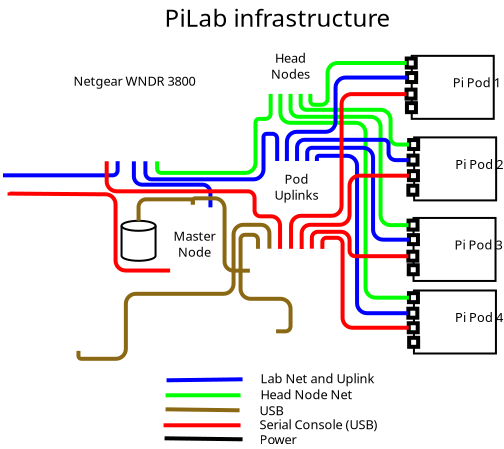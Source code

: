 <?xml version="1.0" encoding="UTF-8"?>
<dia:diagram xmlns:dia="http://www.lysator.liu.se/~alla/dia/">
  <dia:layer name="Background" visible="true" active="true">
    <dia:group>
      <dia:object type="Standard - Box" version="0" id="O0">
        <dia:attribute name="obj_pos">
          <dia:point val="18.25,0.8"/>
        </dia:attribute>
        <dia:attribute name="obj_bb">
          <dia:rectangle val="18.2,0.75;22.4,4"/>
        </dia:attribute>
        <dia:attribute name="elem_corner">
          <dia:point val="18.25,0.8"/>
        </dia:attribute>
        <dia:attribute name="elem_width">
          <dia:real val="4.1"/>
        </dia:attribute>
        <dia:attribute name="elem_height">
          <dia:real val="3.15"/>
        </dia:attribute>
        <dia:attribute name="border_width">
          <dia:real val="0.1"/>
        </dia:attribute>
        <dia:attribute name="show_background">
          <dia:boolean val="true"/>
        </dia:attribute>
      </dia:object>
      <dia:object type="Standard - Text" version="1" id="O1">
        <dia:attribute name="obj_pos">
          <dia:point val="20.3,2.375"/>
        </dia:attribute>
        <dia:attribute name="obj_bb">
          <dia:rectangle val="20.3,1.78;22.823,2.525"/>
        </dia:attribute>
        <dia:attribute name="text">
          <dia:composite type="text">
            <dia:attribute name="string">
              <dia:string>#Pi Pod 1#</dia:string>
            </dia:attribute>
            <dia:attribute name="font">
              <dia:font family="sans" style="0" name="Helvetica"/>
            </dia:attribute>
            <dia:attribute name="height">
              <dia:real val="0.8"/>
            </dia:attribute>
            <dia:attribute name="pos">
              <dia:point val="20.3,2.375"/>
            </dia:attribute>
            <dia:attribute name="color">
              <dia:color val="#000000"/>
            </dia:attribute>
            <dia:attribute name="alignment">
              <dia:enum val="0"/>
            </dia:attribute>
          </dia:composite>
        </dia:attribute>
        <dia:attribute name="valign">
          <dia:enum val="3"/>
        </dia:attribute>
        <dia:connections>
          <dia:connection handle="0" to="O0" connection="8"/>
        </dia:connections>
      </dia:object>
      <dia:object type="Standard - Box" version="0" id="O2">
        <dia:attribute name="obj_pos">
          <dia:point val="18,0.933"/>
        </dia:attribute>
        <dia:attribute name="obj_bb">
          <dia:rectangle val="17.9,0.833;18.55,1.483"/>
        </dia:attribute>
        <dia:attribute name="elem_corner">
          <dia:point val="18,0.933"/>
        </dia:attribute>
        <dia:attribute name="elem_width">
          <dia:real val="0.45"/>
        </dia:attribute>
        <dia:attribute name="elem_height">
          <dia:real val="0.45"/>
        </dia:attribute>
        <dia:attribute name="border_width">
          <dia:real val="0.2"/>
        </dia:attribute>
        <dia:attribute name="show_background">
          <dia:boolean val="true"/>
        </dia:attribute>
        <dia:attribute name="aspect">
          <dia:enum val="2"/>
        </dia:attribute>
      </dia:object>
      <dia:object type="Standard - Box" version="0" id="O3">
        <dia:attribute name="obj_pos">
          <dia:point val="18.02,1.66"/>
        </dia:attribute>
        <dia:attribute name="obj_bb">
          <dia:rectangle val="17.92,1.56;18.57,2.21"/>
        </dia:attribute>
        <dia:attribute name="elem_corner">
          <dia:point val="18.02,1.66"/>
        </dia:attribute>
        <dia:attribute name="elem_width">
          <dia:real val="0.45"/>
        </dia:attribute>
        <dia:attribute name="elem_height">
          <dia:real val="0.45"/>
        </dia:attribute>
        <dia:attribute name="border_width">
          <dia:real val="0.2"/>
        </dia:attribute>
        <dia:attribute name="show_background">
          <dia:boolean val="true"/>
        </dia:attribute>
        <dia:attribute name="aspect">
          <dia:enum val="2"/>
        </dia:attribute>
      </dia:object>
      <dia:object type="Standard - Box" version="0" id="O4">
        <dia:attribute name="obj_pos">
          <dia:point val="17.99,2.488"/>
        </dia:attribute>
        <dia:attribute name="obj_bb">
          <dia:rectangle val="17.89,2.388;18.54,3.038"/>
        </dia:attribute>
        <dia:attribute name="elem_corner">
          <dia:point val="17.99,2.488"/>
        </dia:attribute>
        <dia:attribute name="elem_width">
          <dia:real val="0.45"/>
        </dia:attribute>
        <dia:attribute name="elem_height">
          <dia:real val="0.45"/>
        </dia:attribute>
        <dia:attribute name="border_width">
          <dia:real val="0.2"/>
        </dia:attribute>
        <dia:attribute name="show_background">
          <dia:boolean val="true"/>
        </dia:attribute>
        <dia:attribute name="aspect">
          <dia:enum val="2"/>
        </dia:attribute>
      </dia:object>
      <dia:object type="Standard - Box" version="0" id="O5">
        <dia:attribute name="obj_pos">
          <dia:point val="18.01,3.165"/>
        </dia:attribute>
        <dia:attribute name="obj_bb">
          <dia:rectangle val="17.91,3.065;18.56,3.715"/>
        </dia:attribute>
        <dia:attribute name="elem_corner">
          <dia:point val="18.01,3.165"/>
        </dia:attribute>
        <dia:attribute name="elem_width">
          <dia:real val="0.45"/>
        </dia:attribute>
        <dia:attribute name="elem_height">
          <dia:real val="0.45"/>
        </dia:attribute>
        <dia:attribute name="border_width">
          <dia:real val="0.2"/>
        </dia:attribute>
        <dia:attribute name="show_background">
          <dia:boolean val="true"/>
        </dia:attribute>
        <dia:attribute name="aspect">
          <dia:enum val="2"/>
        </dia:attribute>
      </dia:object>
    </dia:group>
    <dia:group>
      <dia:object type="Standard - Box" version="0" id="O6">
        <dia:attribute name="obj_pos">
          <dia:point val="18.34,8.905"/>
        </dia:attribute>
        <dia:attribute name="obj_bb">
          <dia:rectangle val="18.29,8.855;22.49,12.105"/>
        </dia:attribute>
        <dia:attribute name="elem_corner">
          <dia:point val="18.34,8.905"/>
        </dia:attribute>
        <dia:attribute name="elem_width">
          <dia:real val="4.1"/>
        </dia:attribute>
        <dia:attribute name="elem_height">
          <dia:real val="3.15"/>
        </dia:attribute>
        <dia:attribute name="border_width">
          <dia:real val="0.1"/>
        </dia:attribute>
        <dia:attribute name="show_background">
          <dia:boolean val="true"/>
        </dia:attribute>
      </dia:object>
      <dia:object type="Standard - Text" version="1" id="O7">
        <dia:attribute name="obj_pos">
          <dia:point val="20.39,10.48"/>
        </dia:attribute>
        <dia:attribute name="obj_bb">
          <dia:rectangle val="20.39,9.885;22.913,10.63"/>
        </dia:attribute>
        <dia:attribute name="text">
          <dia:composite type="text">
            <dia:attribute name="string">
              <dia:string>#Pi Pod 3#</dia:string>
            </dia:attribute>
            <dia:attribute name="font">
              <dia:font family="sans" style="0" name="Helvetica"/>
            </dia:attribute>
            <dia:attribute name="height">
              <dia:real val="0.8"/>
            </dia:attribute>
            <dia:attribute name="pos">
              <dia:point val="20.39,10.48"/>
            </dia:attribute>
            <dia:attribute name="color">
              <dia:color val="#000000"/>
            </dia:attribute>
            <dia:attribute name="alignment">
              <dia:enum val="0"/>
            </dia:attribute>
          </dia:composite>
        </dia:attribute>
        <dia:attribute name="valign">
          <dia:enum val="3"/>
        </dia:attribute>
        <dia:connections>
          <dia:connection handle="0" to="O6" connection="8"/>
        </dia:connections>
      </dia:object>
      <dia:object type="Standard - Box" version="0" id="O8">
        <dia:attribute name="obj_pos">
          <dia:point val="18.09,9.038"/>
        </dia:attribute>
        <dia:attribute name="obj_bb">
          <dia:rectangle val="17.99,8.938;18.64,9.588"/>
        </dia:attribute>
        <dia:attribute name="elem_corner">
          <dia:point val="18.09,9.038"/>
        </dia:attribute>
        <dia:attribute name="elem_width">
          <dia:real val="0.45"/>
        </dia:attribute>
        <dia:attribute name="elem_height">
          <dia:real val="0.45"/>
        </dia:attribute>
        <dia:attribute name="border_width">
          <dia:real val="0.2"/>
        </dia:attribute>
        <dia:attribute name="show_background">
          <dia:boolean val="true"/>
        </dia:attribute>
        <dia:attribute name="aspect">
          <dia:enum val="2"/>
        </dia:attribute>
      </dia:object>
      <dia:object type="Standard - Box" version="0" id="O9">
        <dia:attribute name="obj_pos">
          <dia:point val="18.11,9.765"/>
        </dia:attribute>
        <dia:attribute name="obj_bb">
          <dia:rectangle val="18.01,9.665;18.66,10.315"/>
        </dia:attribute>
        <dia:attribute name="elem_corner">
          <dia:point val="18.11,9.765"/>
        </dia:attribute>
        <dia:attribute name="elem_width">
          <dia:real val="0.45"/>
        </dia:attribute>
        <dia:attribute name="elem_height">
          <dia:real val="0.45"/>
        </dia:attribute>
        <dia:attribute name="border_width">
          <dia:real val="0.2"/>
        </dia:attribute>
        <dia:attribute name="show_background">
          <dia:boolean val="true"/>
        </dia:attribute>
        <dia:attribute name="aspect">
          <dia:enum val="2"/>
        </dia:attribute>
      </dia:object>
      <dia:object type="Standard - Box" version="0" id="O10">
        <dia:attribute name="obj_pos">
          <dia:point val="18.08,10.592"/>
        </dia:attribute>
        <dia:attribute name="obj_bb">
          <dia:rectangle val="17.98,10.492;18.63,11.143"/>
        </dia:attribute>
        <dia:attribute name="elem_corner">
          <dia:point val="18.08,10.592"/>
        </dia:attribute>
        <dia:attribute name="elem_width">
          <dia:real val="0.45"/>
        </dia:attribute>
        <dia:attribute name="elem_height">
          <dia:real val="0.45"/>
        </dia:attribute>
        <dia:attribute name="border_width">
          <dia:real val="0.2"/>
        </dia:attribute>
        <dia:attribute name="show_background">
          <dia:boolean val="true"/>
        </dia:attribute>
        <dia:attribute name="aspect">
          <dia:enum val="2"/>
        </dia:attribute>
      </dia:object>
      <dia:object type="Standard - Box" version="0" id="O11">
        <dia:attribute name="obj_pos">
          <dia:point val="18.1,11.27"/>
        </dia:attribute>
        <dia:attribute name="obj_bb">
          <dia:rectangle val="18,11.17;18.65,11.82"/>
        </dia:attribute>
        <dia:attribute name="elem_corner">
          <dia:point val="18.1,11.27"/>
        </dia:attribute>
        <dia:attribute name="elem_width">
          <dia:real val="0.45"/>
        </dia:attribute>
        <dia:attribute name="elem_height">
          <dia:real val="0.45"/>
        </dia:attribute>
        <dia:attribute name="border_width">
          <dia:real val="0.2"/>
        </dia:attribute>
        <dia:attribute name="show_background">
          <dia:boolean val="true"/>
        </dia:attribute>
        <dia:attribute name="aspect">
          <dia:enum val="2"/>
        </dia:attribute>
      </dia:object>
    </dia:group>
    <dia:group>
      <dia:object type="Standard - Box" version="0" id="O12">
        <dia:attribute name="obj_pos">
          <dia:point val="18.36,12.533"/>
        </dia:attribute>
        <dia:attribute name="obj_bb">
          <dia:rectangle val="18.31,12.482;22.51,15.732"/>
        </dia:attribute>
        <dia:attribute name="elem_corner">
          <dia:point val="18.36,12.533"/>
        </dia:attribute>
        <dia:attribute name="elem_width">
          <dia:real val="4.1"/>
        </dia:attribute>
        <dia:attribute name="elem_height">
          <dia:real val="3.15"/>
        </dia:attribute>
        <dia:attribute name="border_width">
          <dia:real val="0.1"/>
        </dia:attribute>
        <dia:attribute name="show_background">
          <dia:boolean val="true"/>
        </dia:attribute>
      </dia:object>
      <dia:object type="Standard - Text" version="1" id="O13">
        <dia:attribute name="obj_pos">
          <dia:point val="20.41,14.107"/>
        </dia:attribute>
        <dia:attribute name="obj_bb">
          <dia:rectangle val="20.41,13.512;22.933,14.258"/>
        </dia:attribute>
        <dia:attribute name="text">
          <dia:composite type="text">
            <dia:attribute name="string">
              <dia:string>#Pi Pod 4#</dia:string>
            </dia:attribute>
            <dia:attribute name="font">
              <dia:font family="sans" style="0" name="Helvetica"/>
            </dia:attribute>
            <dia:attribute name="height">
              <dia:real val="0.8"/>
            </dia:attribute>
            <dia:attribute name="pos">
              <dia:point val="20.41,14.107"/>
            </dia:attribute>
            <dia:attribute name="color">
              <dia:color val="#000000"/>
            </dia:attribute>
            <dia:attribute name="alignment">
              <dia:enum val="0"/>
            </dia:attribute>
          </dia:composite>
        </dia:attribute>
        <dia:attribute name="valign">
          <dia:enum val="3"/>
        </dia:attribute>
        <dia:connections>
          <dia:connection handle="0" to="O12" connection="8"/>
        </dia:connections>
      </dia:object>
      <dia:object type="Standard - Box" version="0" id="O14">
        <dia:attribute name="obj_pos">
          <dia:point val="18.11,12.665"/>
        </dia:attribute>
        <dia:attribute name="obj_bb">
          <dia:rectangle val="18.01,12.565;18.66,13.215"/>
        </dia:attribute>
        <dia:attribute name="elem_corner">
          <dia:point val="18.11,12.665"/>
        </dia:attribute>
        <dia:attribute name="elem_width">
          <dia:real val="0.45"/>
        </dia:attribute>
        <dia:attribute name="elem_height">
          <dia:real val="0.45"/>
        </dia:attribute>
        <dia:attribute name="border_width">
          <dia:real val="0.2"/>
        </dia:attribute>
        <dia:attribute name="show_background">
          <dia:boolean val="true"/>
        </dia:attribute>
        <dia:attribute name="aspect">
          <dia:enum val="2"/>
        </dia:attribute>
      </dia:object>
      <dia:object type="Standard - Box" version="0" id="O15">
        <dia:attribute name="obj_pos">
          <dia:point val="18.08,13.443"/>
        </dia:attribute>
        <dia:attribute name="obj_bb">
          <dia:rectangle val="17.98,13.342;18.63,13.992"/>
        </dia:attribute>
        <dia:attribute name="elem_corner">
          <dia:point val="18.08,13.443"/>
        </dia:attribute>
        <dia:attribute name="elem_width">
          <dia:real val="0.45"/>
        </dia:attribute>
        <dia:attribute name="elem_height">
          <dia:real val="0.45"/>
        </dia:attribute>
        <dia:attribute name="border_width">
          <dia:real val="0.2"/>
        </dia:attribute>
        <dia:attribute name="show_background">
          <dia:boolean val="true"/>
        </dia:attribute>
        <dia:attribute name="aspect">
          <dia:enum val="2"/>
        </dia:attribute>
      </dia:object>
      <dia:object type="Standard - Box" version="0" id="O16">
        <dia:attribute name="obj_pos">
          <dia:point val="18.1,14.17"/>
        </dia:attribute>
        <dia:attribute name="obj_bb">
          <dia:rectangle val="18,14.07;18.65,14.72"/>
        </dia:attribute>
        <dia:attribute name="elem_corner">
          <dia:point val="18.1,14.17"/>
        </dia:attribute>
        <dia:attribute name="elem_width">
          <dia:real val="0.45"/>
        </dia:attribute>
        <dia:attribute name="elem_height">
          <dia:real val="0.45"/>
        </dia:attribute>
        <dia:attribute name="border_width">
          <dia:real val="0.2"/>
        </dia:attribute>
        <dia:attribute name="show_background">
          <dia:boolean val="true"/>
        </dia:attribute>
        <dia:attribute name="aspect">
          <dia:enum val="2"/>
        </dia:attribute>
      </dia:object>
      <dia:object type="Standard - Box" version="0" id="O17">
        <dia:attribute name="obj_pos">
          <dia:point val="18.12,14.898"/>
        </dia:attribute>
        <dia:attribute name="obj_bb">
          <dia:rectangle val="18.02,14.797;18.67,15.447"/>
        </dia:attribute>
        <dia:attribute name="elem_corner">
          <dia:point val="18.12,14.898"/>
        </dia:attribute>
        <dia:attribute name="elem_width">
          <dia:real val="0.45"/>
        </dia:attribute>
        <dia:attribute name="elem_height">
          <dia:real val="0.45"/>
        </dia:attribute>
        <dia:attribute name="border_width">
          <dia:real val="0.2"/>
        </dia:attribute>
        <dia:attribute name="show_background">
          <dia:boolean val="true"/>
        </dia:attribute>
        <dia:attribute name="aspect">
          <dia:enum val="2"/>
        </dia:attribute>
      </dia:object>
    </dia:group>
    <dia:group>
      <dia:object type="Standard - Box" version="0" id="O18">
        <dia:attribute name="obj_pos">
          <dia:point val="18.37,4.878"/>
        </dia:attribute>
        <dia:attribute name="obj_bb">
          <dia:rectangle val="18.32,4.828;22.52,8.078"/>
        </dia:attribute>
        <dia:attribute name="elem_corner">
          <dia:point val="18.37,4.878"/>
        </dia:attribute>
        <dia:attribute name="elem_width">
          <dia:real val="4.1"/>
        </dia:attribute>
        <dia:attribute name="elem_height">
          <dia:real val="3.15"/>
        </dia:attribute>
        <dia:attribute name="border_width">
          <dia:real val="0.1"/>
        </dia:attribute>
        <dia:attribute name="show_background">
          <dia:boolean val="true"/>
        </dia:attribute>
      </dia:object>
      <dia:object type="Standard - Text" version="1" id="O19">
        <dia:attribute name="obj_pos">
          <dia:point val="20.42,6.452"/>
        </dia:attribute>
        <dia:attribute name="obj_bb">
          <dia:rectangle val="20.42,5.857;22.942,6.603"/>
        </dia:attribute>
        <dia:attribute name="text">
          <dia:composite type="text">
            <dia:attribute name="string">
              <dia:string>#Pi Pod 2#</dia:string>
            </dia:attribute>
            <dia:attribute name="font">
              <dia:font family="sans" style="0" name="Helvetica"/>
            </dia:attribute>
            <dia:attribute name="height">
              <dia:real val="0.8"/>
            </dia:attribute>
            <dia:attribute name="pos">
              <dia:point val="20.42,6.452"/>
            </dia:attribute>
            <dia:attribute name="color">
              <dia:color val="#000000"/>
            </dia:attribute>
            <dia:attribute name="alignment">
              <dia:enum val="0"/>
            </dia:attribute>
          </dia:composite>
        </dia:attribute>
        <dia:attribute name="valign">
          <dia:enum val="3"/>
        </dia:attribute>
        <dia:connections>
          <dia:connection handle="0" to="O18" connection="8"/>
        </dia:connections>
      </dia:object>
      <dia:object type="Standard - Box" version="0" id="O20">
        <dia:attribute name="obj_pos">
          <dia:point val="18.12,5.01"/>
        </dia:attribute>
        <dia:attribute name="obj_bb">
          <dia:rectangle val="18.02,4.91;18.67,5.56"/>
        </dia:attribute>
        <dia:attribute name="elem_corner">
          <dia:point val="18.12,5.01"/>
        </dia:attribute>
        <dia:attribute name="elem_width">
          <dia:real val="0.45"/>
        </dia:attribute>
        <dia:attribute name="elem_height">
          <dia:real val="0.45"/>
        </dia:attribute>
        <dia:attribute name="border_width">
          <dia:real val="0.2"/>
        </dia:attribute>
        <dia:attribute name="show_background">
          <dia:boolean val="true"/>
        </dia:attribute>
        <dia:attribute name="aspect">
          <dia:enum val="2"/>
        </dia:attribute>
      </dia:object>
      <dia:object type="Standard - Box" version="0" id="O21">
        <dia:attribute name="obj_pos">
          <dia:point val="18.09,5.788"/>
        </dia:attribute>
        <dia:attribute name="obj_bb">
          <dia:rectangle val="17.99,5.688;18.64,6.338"/>
        </dia:attribute>
        <dia:attribute name="elem_corner">
          <dia:point val="18.09,5.788"/>
        </dia:attribute>
        <dia:attribute name="elem_width">
          <dia:real val="0.45"/>
        </dia:attribute>
        <dia:attribute name="elem_height">
          <dia:real val="0.45"/>
        </dia:attribute>
        <dia:attribute name="border_width">
          <dia:real val="0.2"/>
        </dia:attribute>
        <dia:attribute name="show_background">
          <dia:boolean val="true"/>
        </dia:attribute>
        <dia:attribute name="aspect">
          <dia:enum val="2"/>
        </dia:attribute>
      </dia:object>
      <dia:object type="Standard - Box" version="0" id="O22">
        <dia:attribute name="obj_pos">
          <dia:point val="18.11,6.565"/>
        </dia:attribute>
        <dia:attribute name="obj_bb">
          <dia:rectangle val="18.01,6.465;18.66,7.115"/>
        </dia:attribute>
        <dia:attribute name="elem_corner">
          <dia:point val="18.11,6.565"/>
        </dia:attribute>
        <dia:attribute name="elem_width">
          <dia:real val="0.45"/>
        </dia:attribute>
        <dia:attribute name="elem_height">
          <dia:real val="0.45"/>
        </dia:attribute>
        <dia:attribute name="border_width">
          <dia:real val="0.2"/>
        </dia:attribute>
        <dia:attribute name="show_background">
          <dia:boolean val="true"/>
        </dia:attribute>
        <dia:attribute name="aspect">
          <dia:enum val="2"/>
        </dia:attribute>
      </dia:object>
      <dia:object type="Standard - Box" version="0" id="O23">
        <dia:attribute name="obj_pos">
          <dia:point val="18.08,7.293"/>
        </dia:attribute>
        <dia:attribute name="obj_bb">
          <dia:rectangle val="17.98,7.193;18.63,7.843"/>
        </dia:attribute>
        <dia:attribute name="elem_corner">
          <dia:point val="18.08,7.293"/>
        </dia:attribute>
        <dia:attribute name="elem_width">
          <dia:real val="0.45"/>
        </dia:attribute>
        <dia:attribute name="elem_height">
          <dia:real val="0.45"/>
        </dia:attribute>
        <dia:attribute name="border_width">
          <dia:real val="0.2"/>
        </dia:attribute>
        <dia:attribute name="show_background">
          <dia:boolean val="true"/>
        </dia:attribute>
        <dia:attribute name="aspect">
          <dia:enum val="2"/>
        </dia:attribute>
      </dia:object>
    </dia:group>
    <dia:object type="drawings - NetgearWNDR3800" version="1" id="O24">
      <dia:attribute name="obj_pos">
        <dia:point val="0.395,0.383"/>
      </dia:attribute>
      <dia:attribute name="obj_bb">
        <dia:rectangle val="0.345,0.333;8.743,6.134"/>
      </dia:attribute>
      <dia:attribute name="meta">
        <dia:composite type="dict"/>
      </dia:attribute>
      <dia:attribute name="elem_corner">
        <dia:point val="0.395,0.383"/>
      </dia:attribute>
      <dia:attribute name="elem_width">
        <dia:real val="8.298"/>
      </dia:attribute>
      <dia:attribute name="elem_height">
        <dia:real val="5.702"/>
      </dia:attribute>
      <dia:attribute name="line_width">
        <dia:real val="0.1"/>
      </dia:attribute>
      <dia:attribute name="line_colour">
        <dia:color val="#000000"/>
      </dia:attribute>
      <dia:attribute name="fill_colour">
        <dia:color val="#ffffff"/>
      </dia:attribute>
      <dia:attribute name="show_background">
        <dia:boolean val="true"/>
      </dia:attribute>
      <dia:attribute name="line_style">
        <dia:enum val="0"/>
        <dia:real val="1"/>
      </dia:attribute>
      <dia:attribute name="flip_horizontal">
        <dia:boolean val="false"/>
      </dia:attribute>
      <dia:attribute name="flip_vertical">
        <dia:boolean val="false"/>
      </dia:attribute>
      <dia:attribute name="subscale">
        <dia:real val="1"/>
      </dia:attribute>
    </dia:object>
    <dia:object type="drawings - NetgearFS105_h" version="1" id="O25">
      <dia:attribute name="obj_pos">
        <dia:point val="10.878,0.383"/>
      </dia:attribute>
      <dia:attribute name="obj_bb">
        <dia:rectangle val="10.828,0.333;13.533,2.754"/>
      </dia:attribute>
      <dia:attribute name="meta">
        <dia:composite type="dict"/>
      </dia:attribute>
      <dia:attribute name="elem_corner">
        <dia:point val="10.878,0.383"/>
      </dia:attribute>
      <dia:attribute name="elem_width">
        <dia:real val="2.605"/>
      </dia:attribute>
      <dia:attribute name="elem_height">
        <dia:real val="2.321"/>
      </dia:attribute>
      <dia:attribute name="line_width">
        <dia:real val="0.1"/>
      </dia:attribute>
      <dia:attribute name="line_colour">
        <dia:color val="#000000"/>
      </dia:attribute>
      <dia:attribute name="fill_colour">
        <dia:color val="#ffffff"/>
      </dia:attribute>
      <dia:attribute name="show_background">
        <dia:boolean val="true"/>
      </dia:attribute>
      <dia:attribute name="line_style">
        <dia:enum val="0"/>
        <dia:real val="1"/>
      </dia:attribute>
      <dia:attribute name="flip_horizontal">
        <dia:boolean val="false"/>
      </dia:attribute>
      <dia:attribute name="flip_vertical">
        <dia:boolean val="false"/>
      </dia:attribute>
      <dia:attribute name="subscale">
        <dia:real val="1"/>
      </dia:attribute>
    </dia:object>
    <dia:object type="drawings - NetgearFS105_h" version="1" id="O26">
      <dia:attribute name="obj_pos">
        <dia:point val="11.203,6.058"/>
      </dia:attribute>
      <dia:attribute name="obj_bb">
        <dia:rectangle val="11.153,6.008;13.861,8.431"/>
      </dia:attribute>
      <dia:attribute name="meta">
        <dia:composite type="dict"/>
      </dia:attribute>
      <dia:attribute name="elem_corner">
        <dia:point val="11.203,6.058"/>
      </dia:attribute>
      <dia:attribute name="elem_width">
        <dia:real val="2.608"/>
      </dia:attribute>
      <dia:attribute name="elem_height">
        <dia:real val="2.324"/>
      </dia:attribute>
      <dia:attribute name="line_width">
        <dia:real val="0.1"/>
      </dia:attribute>
      <dia:attribute name="line_colour">
        <dia:color val="#000000"/>
      </dia:attribute>
      <dia:attribute name="fill_colour">
        <dia:color val="#ffffff"/>
      </dia:attribute>
      <dia:attribute name="show_background">
        <dia:boolean val="true"/>
      </dia:attribute>
      <dia:attribute name="line_style">
        <dia:enum val="0"/>
        <dia:real val="1"/>
      </dia:attribute>
      <dia:attribute name="flip_horizontal">
        <dia:boolean val="false"/>
      </dia:attribute>
      <dia:attribute name="flip_vertical">
        <dia:boolean val="true"/>
      </dia:attribute>
      <dia:attribute name="subscale">
        <dia:real val="1"/>
      </dia:attribute>
    </dia:object>
    <dia:object type="drawings - dlink-dub-h7" version="1" id="O27">
      <dia:attribute name="obj_pos">
        <dia:point val="10.157,10.432"/>
      </dia:attribute>
      <dia:attribute name="obj_bb">
        <dia:rectangle val="10.107,10.383;14.18,12.698"/>
      </dia:attribute>
      <dia:attribute name="meta">
        <dia:composite type="dict"/>
      </dia:attribute>
      <dia:attribute name="elem_corner">
        <dia:point val="10.157,10.432"/>
      </dia:attribute>
      <dia:attribute name="elem_width">
        <dia:real val="3.973"/>
      </dia:attribute>
      <dia:attribute name="elem_height">
        <dia:real val="2.216"/>
      </dia:attribute>
      <dia:attribute name="line_width">
        <dia:real val="0.1"/>
      </dia:attribute>
      <dia:attribute name="line_colour">
        <dia:color val="#000000"/>
      </dia:attribute>
      <dia:attribute name="fill_colour">
        <dia:color val="#ffffff"/>
      </dia:attribute>
      <dia:attribute name="show_background">
        <dia:boolean val="true"/>
      </dia:attribute>
      <dia:attribute name="line_style">
        <dia:enum val="0"/>
        <dia:real val="1"/>
      </dia:attribute>
      <dia:attribute name="flip_horizontal">
        <dia:boolean val="true"/>
      </dia:attribute>
      <dia:attribute name="flip_vertical">
        <dia:boolean val="true"/>
      </dia:attribute>
      <dia:attribute name="subscale">
        <dia:real val="1"/>
      </dia:attribute>
    </dia:object>
    <dia:object type="drawings - powerusb" version="1" id="O28">
      <dia:attribute name="obj_pos">
        <dia:point val="4.283,13.232"/>
      </dia:attribute>
      <dia:attribute name="obj_bb">
        <dia:rectangle val="4.233,13.182;11.657,16.136"/>
      </dia:attribute>
      <dia:attribute name="meta">
        <dia:composite type="dict"/>
      </dia:attribute>
      <dia:attribute name="elem_corner">
        <dia:point val="4.283,13.232"/>
      </dia:attribute>
      <dia:attribute name="elem_width">
        <dia:real val="7.324"/>
      </dia:attribute>
      <dia:attribute name="elem_height">
        <dia:real val="2.853"/>
      </dia:attribute>
      <dia:attribute name="line_width">
        <dia:real val="0.1"/>
      </dia:attribute>
      <dia:attribute name="line_colour">
        <dia:color val="#000000"/>
      </dia:attribute>
      <dia:attribute name="fill_colour">
        <dia:color val="#ffffff"/>
      </dia:attribute>
      <dia:attribute name="show_background">
        <dia:boolean val="true"/>
      </dia:attribute>
      <dia:attribute name="line_style">
        <dia:enum val="0"/>
        <dia:real val="1"/>
      </dia:attribute>
      <dia:attribute name="flip_horizontal">
        <dia:boolean val="false"/>
      </dia:attribute>
      <dia:attribute name="flip_vertical">
        <dia:boolean val="false"/>
      </dia:attribute>
      <dia:attribute name="subscale">
        <dia:real val="1"/>
      </dia:attribute>
    </dia:object>
    <dia:object type="drawings - powerusb_v" version="1" id="O29">
      <dia:attribute name="obj_pos">
        <dia:point val="0.262,8.433"/>
      </dia:attribute>
      <dia:attribute name="obj_bb">
        <dia:rectangle val="0.212,8.383;3.085,15.633"/>
      </dia:attribute>
      <dia:attribute name="meta">
        <dia:composite type="dict"/>
      </dia:attribute>
      <dia:attribute name="elem_corner">
        <dia:point val="0.262,8.433"/>
      </dia:attribute>
      <dia:attribute name="elem_width">
        <dia:real val="2.773"/>
      </dia:attribute>
      <dia:attribute name="elem_height">
        <dia:real val="7.151"/>
      </dia:attribute>
      <dia:attribute name="line_width">
        <dia:real val="0.1"/>
      </dia:attribute>
      <dia:attribute name="line_colour">
        <dia:color val="#000000"/>
      </dia:attribute>
      <dia:attribute name="fill_colour">
        <dia:color val="#ffffff"/>
      </dia:attribute>
      <dia:attribute name="show_background">
        <dia:boolean val="true"/>
      </dia:attribute>
      <dia:attribute name="line_style">
        <dia:enum val="0"/>
        <dia:real val="1"/>
      </dia:attribute>
      <dia:attribute name="flip_horizontal">
        <dia:boolean val="true"/>
      </dia:attribute>
      <dia:attribute name="flip_vertical">
        <dia:boolean val="true"/>
      </dia:attribute>
      <dia:attribute name="subscale">
        <dia:real val="1"/>
      </dia:attribute>
    </dia:object>
    <dia:object type="drawings - raspberrypi" version="1" id="O30">
      <dia:attribute name="obj_pos">
        <dia:point val="6.149,8.233"/>
      </dia:attribute>
      <dia:attribute name="obj_bb">
        <dia:rectangle val="6.099,8.183;8.641,12.347"/>
      </dia:attribute>
      <dia:attribute name="meta">
        <dia:composite type="dict"/>
      </dia:attribute>
      <dia:attribute name="elem_corner">
        <dia:point val="6.149,8.233"/>
      </dia:attribute>
      <dia:attribute name="elem_width">
        <dia:real val="2.441"/>
      </dia:attribute>
      <dia:attribute name="elem_height">
        <dia:real val="4.065"/>
      </dia:attribute>
      <dia:attribute name="line_width">
        <dia:real val="0.1"/>
      </dia:attribute>
      <dia:attribute name="line_colour">
        <dia:color val="#000000"/>
      </dia:attribute>
      <dia:attribute name="fill_colour">
        <dia:color val="#ffffff"/>
      </dia:attribute>
      <dia:attribute name="show_background">
        <dia:boolean val="true"/>
      </dia:attribute>
      <dia:attribute name="line_style">
        <dia:enum val="0"/>
        <dia:real val="1"/>
      </dia:attribute>
      <dia:attribute name="flip_horizontal">
        <dia:boolean val="false"/>
      </dia:attribute>
      <dia:attribute name="flip_vertical">
        <dia:boolean val="false"/>
      </dia:attribute>
      <dia:attribute name="subscale">
        <dia:real val="1"/>
      </dia:attribute>
    </dia:object>
    <dia:object type="Standard - ZigZagLine" version="1" id="O31">
      <dia:attribute name="obj_pos">
        <dia:point val="-2.187,6.776"/>
      </dia:attribute>
      <dia:attribute name="obj_bb">
        <dia:rectangle val="-2.287,5.967;3.644,6.876"/>
      </dia:attribute>
      <dia:attribute name="orth_points">
        <dia:point val="-2.187,6.776"/>
        <dia:point val="3.544,6.776"/>
        <dia:point val="3.544,6.067"/>
      </dia:attribute>
      <dia:attribute name="orth_orient">
        <dia:enum val="0"/>
        <dia:enum val="1"/>
      </dia:attribute>
      <dia:attribute name="autorouting">
        <dia:boolean val="false"/>
      </dia:attribute>
      <dia:attribute name="line_color">
        <dia:color val="#0000ff"/>
      </dia:attribute>
      <dia:attribute name="line_width">
        <dia:real val="0.2"/>
      </dia:attribute>
      <dia:attribute name="corner_radius">
        <dia:real val="0.5"/>
      </dia:attribute>
      <dia:connections>
        <dia:connection handle="1" to="O24" connection="26"/>
      </dia:connections>
    </dia:object>
    <dia:object type="Standard - ZigZagLine" version="1" id="O32">
      <dia:attribute name="obj_pos">
        <dia:point val="8.184,8.374"/>
      </dia:attribute>
      <dia:attribute name="obj_bb">
        <dia:rectangle val="4.257,5.973;8.284,8.474"/>
      </dia:attribute>
      <dia:attribute name="orth_points">
        <dia:point val="8.184,8.374"/>
        <dia:point val="8.184,7.24"/>
        <dia:point val="4.357,7.24"/>
        <dia:point val="4.357,6.073"/>
      </dia:attribute>
      <dia:attribute name="orth_orient">
        <dia:enum val="1"/>
        <dia:enum val="0"/>
        <dia:enum val="1"/>
      </dia:attribute>
      <dia:attribute name="autorouting">
        <dia:boolean val="false"/>
      </dia:attribute>
      <dia:attribute name="line_color">
        <dia:color val="#0000ff"/>
      </dia:attribute>
      <dia:attribute name="line_width">
        <dia:real val="0.2"/>
      </dia:attribute>
      <dia:attribute name="corner_radius">
        <dia:real val="0.5"/>
      </dia:attribute>
      <dia:connections>
        <dia:connection handle="0" to="O30" connection="23"/>
        <dia:connection handle="1" to="O24" connection="50"/>
      </dia:connections>
    </dia:object>
    <dia:object type="Standard - ZigZagLine" version="1" id="O33">
      <dia:attribute name="obj_pos">
        <dia:point val="11.521,6.058"/>
      </dia:attribute>
      <dia:attribute name="obj_bb">
        <dia:rectangle val="4.833,4.598;11.621,7.076"/>
      </dia:attribute>
      <dia:attribute name="orth_points">
        <dia:point val="11.521,6.058"/>
        <dia:point val="11.521,4.698"/>
        <dia:point val="10.838,4.698"/>
        <dia:point val="10.838,6.976"/>
        <dia:point val="4.933,6.976"/>
        <dia:point val="4.933,6.07"/>
      </dia:attribute>
      <dia:attribute name="orth_orient">
        <dia:enum val="1"/>
        <dia:enum val="0"/>
        <dia:enum val="1"/>
        <dia:enum val="0"/>
        <dia:enum val="1"/>
      </dia:attribute>
      <dia:attribute name="autorouting">
        <dia:boolean val="false"/>
      </dia:attribute>
      <dia:attribute name="line_color">
        <dia:color val="#0000ff"/>
      </dia:attribute>
      <dia:attribute name="line_width">
        <dia:real val="0.2"/>
      </dia:attribute>
      <dia:attribute name="corner_radius">
        <dia:real val="0.5"/>
      </dia:attribute>
      <dia:connections>
        <dia:connection handle="0" to="O26" connection="46"/>
        <dia:connection handle="1" to="O24" connection="58"/>
      </dia:connections>
    </dia:object>
    <dia:object type="Standard - ZigZagLine" version="1" id="O34">
      <dia:attribute name="obj_pos">
        <dia:point val="11.195,2.704"/>
      </dia:attribute>
      <dia:attribute name="obj_bb">
        <dia:rectangle val="5.419,2.604;11.295,6.751"/>
      </dia:attribute>
      <dia:attribute name="orth_points">
        <dia:point val="11.195,2.704"/>
        <dia:point val="11.195,3.951"/>
        <dia:point val="10.438,3.951"/>
        <dia:point val="10.438,6.651"/>
        <dia:point val="5.519,6.651"/>
        <dia:point val="5.519,6.075"/>
      </dia:attribute>
      <dia:attribute name="orth_orient">
        <dia:enum val="1"/>
        <dia:enum val="0"/>
        <dia:enum val="1"/>
        <dia:enum val="0"/>
        <dia:enum val="1"/>
      </dia:attribute>
      <dia:attribute name="autorouting">
        <dia:boolean val="false"/>
      </dia:attribute>
      <dia:attribute name="line_color">
        <dia:color val="#00ff00"/>
      </dia:attribute>
      <dia:attribute name="line_width">
        <dia:real val="0.2"/>
      </dia:attribute>
      <dia:attribute name="corner_radius">
        <dia:real val="0.5"/>
      </dia:attribute>
      <dia:connections>
        <dia:connection handle="0" to="O25" connection="46"/>
        <dia:connection handle="1" to="O24" connection="66"/>
      </dia:connections>
    </dia:object>
    <dia:object type="Standard - ZigZagLine" version="1" id="O35">
      <dia:attribute name="obj_pos">
        <dia:point val="18,1.158"/>
      </dia:attribute>
      <dia:attribute name="obj_bb">
        <dia:rectangle val="13.08,1.058;18.1,3.348"/>
      </dia:attribute>
      <dia:attribute name="orth_points">
        <dia:point val="18,1.158"/>
        <dia:point val="14.041,1.158"/>
        <dia:point val="14.041,3.248"/>
        <dia:point val="13.18,3.248"/>
        <dia:point val="13.18,2.704"/>
      </dia:attribute>
      <dia:attribute name="orth_orient">
        <dia:enum val="0"/>
        <dia:enum val="1"/>
        <dia:enum val="0"/>
        <dia:enum val="1"/>
      </dia:attribute>
      <dia:attribute name="autorouting">
        <dia:boolean val="false"/>
      </dia:attribute>
      <dia:attribute name="line_color">
        <dia:color val="#00ff00"/>
      </dia:attribute>
      <dia:attribute name="line_width">
        <dia:real val="0.2"/>
      </dia:attribute>
      <dia:attribute name="corner_radius">
        <dia:real val="0.5"/>
      </dia:attribute>
      <dia:connections>
        <dia:connection handle="0" to="O2" connection="3"/>
        <dia:connection handle="1" to="O25" connection="38"/>
      </dia:connections>
    </dia:object>
    <dia:object type="Standard - ZigZagLine" version="1" id="O36">
      <dia:attribute name="obj_pos">
        <dia:point val="18.12,5.235"/>
      </dia:attribute>
      <dia:attribute name="obj_bb">
        <dia:rectangle val="12.597,2.603;18.22,5.335"/>
      </dia:attribute>
      <dia:attribute name="orth_points">
        <dia:point val="18.12,5.235"/>
        <dia:point val="17.191,5.235"/>
        <dia:point val="17.191,3.498"/>
        <dia:point val="12.697,3.498"/>
        <dia:point val="12.697,2.703"/>
      </dia:attribute>
      <dia:attribute name="orth_orient">
        <dia:enum val="0"/>
        <dia:enum val="1"/>
        <dia:enum val="0"/>
        <dia:enum val="1"/>
      </dia:attribute>
      <dia:attribute name="autorouting">
        <dia:boolean val="false"/>
      </dia:attribute>
      <dia:attribute name="line_color">
        <dia:color val="#00ff00"/>
      </dia:attribute>
      <dia:attribute name="line_width">
        <dia:real val="0.2"/>
      </dia:attribute>
      <dia:attribute name="corner_radius">
        <dia:real val="0.5"/>
      </dia:attribute>
      <dia:connections>
        <dia:connection handle="0" to="O20" connection="3"/>
        <dia:connection handle="1" to="O25" connection="30"/>
      </dia:connections>
    </dia:object>
    <dia:object type="Standard - ZigZagLine" version="1" id="O37">
      <dia:attribute name="obj_pos">
        <dia:point val="18.09,9.263"/>
      </dia:attribute>
      <dia:attribute name="obj_bb">
        <dia:rectangle val="12.089,2.602;18.19,9.363"/>
      </dia:attribute>
      <dia:attribute name="orth_points">
        <dia:point val="18.09,9.263"/>
        <dia:point val="16.691,9.263"/>
        <dia:point val="16.691,3.848"/>
        <dia:point val="12.19,3.848"/>
        <dia:point val="12.19,2.702"/>
      </dia:attribute>
      <dia:attribute name="orth_orient">
        <dia:enum val="0"/>
        <dia:enum val="1"/>
        <dia:enum val="0"/>
        <dia:enum val="1"/>
      </dia:attribute>
      <dia:attribute name="autorouting">
        <dia:boolean val="false"/>
      </dia:attribute>
      <dia:attribute name="line_color">
        <dia:color val="#00ff00"/>
      </dia:attribute>
      <dia:attribute name="line_width">
        <dia:real val="0.2"/>
      </dia:attribute>
      <dia:attribute name="corner_radius">
        <dia:real val="0.5"/>
      </dia:attribute>
      <dia:connections>
        <dia:connection handle="0" to="O8" connection="3"/>
        <dia:connection handle="1" to="O25" connection="22"/>
      </dia:connections>
    </dia:object>
    <dia:object type="Standard - ZigZagLine" version="1" id="O38">
      <dia:attribute name="obj_pos">
        <dia:point val="18.11,12.89"/>
      </dia:attribute>
      <dia:attribute name="obj_bb">
        <dia:rectangle val="11.582,2.602;18.21,12.99"/>
      </dia:attribute>
      <dia:attribute name="orth_points">
        <dia:point val="18.11,12.89"/>
        <dia:point val="15.941,12.89"/>
        <dia:point val="15.941,4.148"/>
        <dia:point val="11.681,4.148"/>
        <dia:point val="11.681,2.702"/>
      </dia:attribute>
      <dia:attribute name="orth_orient">
        <dia:enum val="0"/>
        <dia:enum val="1"/>
        <dia:enum val="0"/>
        <dia:enum val="1"/>
      </dia:attribute>
      <dia:attribute name="autorouting">
        <dia:boolean val="false"/>
      </dia:attribute>
      <dia:attribute name="line_color">
        <dia:color val="#00ff00"/>
      </dia:attribute>
      <dia:attribute name="line_width">
        <dia:real val="0.2"/>
      </dia:attribute>
      <dia:attribute name="corner_radius">
        <dia:real val="0.5"/>
      </dia:attribute>
      <dia:connections>
        <dia:connection handle="0" to="O14" connection="3"/>
        <dia:connection handle="1" to="O25" connection="14"/>
      </dia:connections>
    </dia:object>
    <dia:object type="Standard - ZigZagLine" version="1" id="O39">
      <dia:attribute name="obj_pos">
        <dia:point val="18.02,1.885"/>
      </dia:attribute>
      <dia:attribute name="obj_bb">
        <dia:rectangle val="11.908,1.785;18.12,6.16"/>
      </dia:attribute>
      <dia:attribute name="orth_points">
        <dia:point val="18.02,1.885"/>
        <dia:point val="14.441,1.885"/>
        <dia:point val="14.441,4.598"/>
        <dia:point val="12.008,4.598"/>
        <dia:point val="12.008,6.06"/>
      </dia:attribute>
      <dia:attribute name="orth_orient">
        <dia:enum val="0"/>
        <dia:enum val="1"/>
        <dia:enum val="0"/>
        <dia:enum val="1"/>
      </dia:attribute>
      <dia:attribute name="autorouting">
        <dia:boolean val="false"/>
      </dia:attribute>
      <dia:attribute name="line_color">
        <dia:color val="#0000ff"/>
      </dia:attribute>
      <dia:attribute name="line_width">
        <dia:real val="0.2"/>
      </dia:attribute>
      <dia:attribute name="corner_radius">
        <dia:real val="0.5"/>
      </dia:attribute>
      <dia:connections>
        <dia:connection handle="0" to="O3" connection="3"/>
        <dia:connection handle="1" to="O26" connection="14"/>
      </dia:connections>
    </dia:object>
    <dia:object type="Standard - ZigZagLine" version="1" id="O40">
      <dia:attribute name="obj_pos">
        <dia:point val="18.09,6.013"/>
      </dia:attribute>
      <dia:attribute name="obj_bb">
        <dia:rectangle val="12.416,4.898;18.19,6.159"/>
      </dia:attribute>
      <dia:attribute name="orth_points">
        <dia:point val="18.09,6.013"/>
        <dia:point val="17.091,6.013"/>
        <dia:point val="17.091,4.998"/>
        <dia:point val="12.516,4.998"/>
        <dia:point val="12.516,6.059"/>
      </dia:attribute>
      <dia:attribute name="orth_orient">
        <dia:enum val="0"/>
        <dia:enum val="1"/>
        <dia:enum val="0"/>
        <dia:enum val="1"/>
      </dia:attribute>
      <dia:attribute name="autorouting">
        <dia:boolean val="false"/>
      </dia:attribute>
      <dia:attribute name="line_color">
        <dia:color val="#0000ff"/>
      </dia:attribute>
      <dia:attribute name="line_width">
        <dia:real val="0.2"/>
      </dia:attribute>
      <dia:attribute name="corner_radius">
        <dia:real val="0.5"/>
      </dia:attribute>
      <dia:connections>
        <dia:connection handle="0" to="O21" connection="3"/>
        <dia:connection handle="1" to="O26" connection="22"/>
      </dia:connections>
    </dia:object>
    <dia:object type="Standard - ZigZagLine" version="1" id="O41">
      <dia:attribute name="obj_pos">
        <dia:point val="18.11,9.99"/>
      </dia:attribute>
      <dia:attribute name="obj_bb">
        <dia:rectangle val="12.925,5.298;18.21,10.09"/>
      </dia:attribute>
      <dia:attribute name="orth_points">
        <dia:point val="18.11,9.99"/>
        <dia:point val="16.316,9.99"/>
        <dia:point val="16.316,5.398"/>
        <dia:point val="13.024,5.398"/>
        <dia:point val="13.024,6.059"/>
      </dia:attribute>
      <dia:attribute name="orth_orient">
        <dia:enum val="0"/>
        <dia:enum val="1"/>
        <dia:enum val="0"/>
        <dia:enum val="1"/>
      </dia:attribute>
      <dia:attribute name="autorouting">
        <dia:boolean val="false"/>
      </dia:attribute>
      <dia:attribute name="line_color">
        <dia:color val="#0000ff"/>
      </dia:attribute>
      <dia:attribute name="line_width">
        <dia:real val="0.2"/>
      </dia:attribute>
      <dia:attribute name="corner_radius">
        <dia:real val="0.5"/>
      </dia:attribute>
      <dia:connections>
        <dia:connection handle="0" to="O9" connection="3"/>
        <dia:connection handle="1" to="O26" connection="30"/>
      </dia:connections>
    </dia:object>
    <dia:object type="Standard - ZigZagLine" version="1" id="O42">
      <dia:attribute name="obj_pos">
        <dia:point val="18.08,13.668"/>
      </dia:attribute>
      <dia:attribute name="obj_bb">
        <dia:rectangle val="13.408,5.698;18.18,13.768"/>
      </dia:attribute>
      <dia:attribute name="orth_points">
        <dia:point val="18.08,13.668"/>
        <dia:point val="15.516,13.668"/>
        <dia:point val="15.516,5.798"/>
        <dia:point val="13.508,5.798"/>
        <dia:point val="13.508,6.058"/>
      </dia:attribute>
      <dia:attribute name="orth_orient">
        <dia:enum val="0"/>
        <dia:enum val="1"/>
        <dia:enum val="0"/>
        <dia:enum val="1"/>
      </dia:attribute>
      <dia:attribute name="autorouting">
        <dia:boolean val="false"/>
      </dia:attribute>
      <dia:attribute name="line_color">
        <dia:color val="#0000ff"/>
      </dia:attribute>
      <dia:attribute name="line_width">
        <dia:real val="0.2"/>
      </dia:attribute>
      <dia:attribute name="corner_radius">
        <dia:real val="0.5"/>
      </dia:attribute>
      <dia:connections>
        <dia:connection handle="0" to="O15" connection="3"/>
        <dia:connection handle="1" to="O26" connection="38"/>
      </dia:connections>
    </dia:object>
    <dia:object type="Standard - ZigZagLine" version="1" id="O43">
      <dia:attribute name="obj_pos">
        <dia:point val="7.305,8.233"/>
      </dia:attribute>
      <dia:attribute name="obj_bb">
        <dia:rectangle val="7.205,7.823;10.257,11.64"/>
      </dia:attribute>
      <dia:attribute name="orth_points">
        <dia:point val="7.305,8.233"/>
        <dia:point val="7.305,7.923"/>
        <dia:point val="8.891,7.923"/>
        <dia:point val="8.891,11.54"/>
        <dia:point val="10.157,11.54"/>
      </dia:attribute>
      <dia:attribute name="orth_orient">
        <dia:enum val="1"/>
        <dia:enum val="0"/>
        <dia:enum val="1"/>
        <dia:enum val="0"/>
      </dia:attribute>
      <dia:attribute name="autorouting">
        <dia:boolean val="false"/>
      </dia:attribute>
      <dia:attribute name="line_color">
        <dia:color val="#8b6914"/>
      </dia:attribute>
      <dia:attribute name="line_width">
        <dia:real val="0.2"/>
      </dia:attribute>
      <dia:attribute name="corner_radius">
        <dia:real val="0.5"/>
      </dia:attribute>
      <dia:connections>
        <dia:connection handle="0" to="O30" connection="47"/>
        <dia:connection handle="1" to="O27" connection="5"/>
      </dia:connections>
    </dia:object>
    <dia:object type="Standard - ZigZagLine" version="1" id="O44">
      <dia:attribute name="obj_pos">
        <dia:point val="13.781,10.453"/>
      </dia:attribute>
      <dia:attribute name="obj_bb">
        <dia:rectangle val="13.681,9.798;18.2,14.495"/>
      </dia:attribute>
      <dia:attribute name="orth_points">
        <dia:point val="13.781,10.453"/>
        <dia:point val="13.781,9.898"/>
        <dia:point val="14.791,9.898"/>
        <dia:point val="14.791,14.395"/>
        <dia:point val="18.1,14.395"/>
      </dia:attribute>
      <dia:attribute name="orth_orient">
        <dia:enum val="1"/>
        <dia:enum val="0"/>
        <dia:enum val="1"/>
        <dia:enum val="0"/>
      </dia:attribute>
      <dia:attribute name="autorouting">
        <dia:boolean val="false"/>
      </dia:attribute>
      <dia:attribute name="line_color">
        <dia:color val="#ff0000"/>
      </dia:attribute>
      <dia:attribute name="line_width">
        <dia:real val="0.2"/>
      </dia:attribute>
      <dia:attribute name="corner_radius">
        <dia:real val="0.5"/>
      </dia:attribute>
      <dia:connections>
        <dia:connection handle="0" to="O27" connection="14"/>
        <dia:connection handle="1" to="O16" connection="3"/>
      </dia:connections>
    </dia:object>
    <dia:object type="Standard - ZigZagLine" version="1" id="O45">
      <dia:attribute name="obj_pos">
        <dia:point val="13.256,10.443"/>
      </dia:attribute>
      <dia:attribute name="obj_bb">
        <dia:rectangle val="13.156,9.498;18.18,10.918"/>
      </dia:attribute>
      <dia:attribute name="orth_points">
        <dia:point val="13.256,10.443"/>
        <dia:point val="13.256,9.598"/>
        <dia:point val="15.141,9.598"/>
        <dia:point val="15.141,10.818"/>
        <dia:point val="18.08,10.818"/>
      </dia:attribute>
      <dia:attribute name="orth_orient">
        <dia:enum val="1"/>
        <dia:enum val="0"/>
        <dia:enum val="1"/>
        <dia:enum val="0"/>
      </dia:attribute>
      <dia:attribute name="autorouting">
        <dia:boolean val="false"/>
      </dia:attribute>
      <dia:attribute name="line_color">
        <dia:color val="#ff0000"/>
      </dia:attribute>
      <dia:attribute name="line_width">
        <dia:real val="0.2"/>
      </dia:attribute>
      <dia:attribute name="corner_radius">
        <dia:real val="0.5"/>
      </dia:attribute>
      <dia:connections>
        <dia:connection handle="0" to="O27" connection="22"/>
        <dia:connection handle="1" to="O10" connection="3"/>
      </dia:connections>
    </dia:object>
    <dia:object type="Standard - ZigZagLine" version="1" id="O46">
      <dia:attribute name="obj_pos">
        <dia:point val="12.746,10.457"/>
      </dia:attribute>
      <dia:attribute name="obj_bb">
        <dia:rectangle val="12.646,6.69;18.21,10.556"/>
      </dia:attribute>
      <dia:attribute name="orth_points">
        <dia:point val="12.746,10.457"/>
        <dia:point val="12.746,9.248"/>
        <dia:point val="15.141,9.248"/>
        <dia:point val="15.141,6.79"/>
        <dia:point val="18.11,6.79"/>
      </dia:attribute>
      <dia:attribute name="orth_orient">
        <dia:enum val="1"/>
        <dia:enum val="0"/>
        <dia:enum val="1"/>
        <dia:enum val="0"/>
      </dia:attribute>
      <dia:attribute name="autorouting">
        <dia:boolean val="false"/>
      </dia:attribute>
      <dia:attribute name="line_color">
        <dia:color val="#ff0000"/>
      </dia:attribute>
      <dia:attribute name="line_width">
        <dia:real val="0.2"/>
      </dia:attribute>
      <dia:attribute name="corner_radius">
        <dia:real val="0.5"/>
      </dia:attribute>
      <dia:connections>
        <dia:connection handle="0" to="O27" connection="30"/>
        <dia:connection handle="1" to="O22" connection="3"/>
      </dia:connections>
    </dia:object>
    <dia:object type="Standard - ZigZagLine" version="1" id="O47">
      <dia:attribute name="obj_pos">
        <dia:point val="12.215,10.444"/>
      </dia:attribute>
      <dia:attribute name="obj_bb">
        <dia:rectangle val="12.115,2.613;18.09,10.544"/>
      </dia:attribute>
      <dia:attribute name="orth_points">
        <dia:point val="12.215,10.444"/>
        <dia:point val="12.215,8.798"/>
        <dia:point val="14.741,8.798"/>
        <dia:point val="14.741,2.713"/>
        <dia:point val="17.99,2.713"/>
      </dia:attribute>
      <dia:attribute name="orth_orient">
        <dia:enum val="1"/>
        <dia:enum val="0"/>
        <dia:enum val="1"/>
        <dia:enum val="0"/>
      </dia:attribute>
      <dia:attribute name="autorouting">
        <dia:boolean val="false"/>
      </dia:attribute>
      <dia:attribute name="line_color">
        <dia:color val="#ff0000"/>
      </dia:attribute>
      <dia:attribute name="line_width">
        <dia:real val="0.2"/>
      </dia:attribute>
      <dia:attribute name="corner_radius">
        <dia:real val="0.5"/>
      </dia:attribute>
      <dia:connections>
        <dia:connection handle="0" to="O27" connection="38"/>
        <dia:connection handle="1" to="O4" connection="3"/>
      </dia:connections>
    </dia:object>
    <dia:object type="Standard - Text" version="1" id="O48">
      <dia:attribute name="obj_pos">
        <dia:point val="5.891,-0.652"/>
      </dia:attribute>
      <dia:attribute name="obj_bb">
        <dia:rectangle val="5.891,-1.77;17.703,-0.367"/>
      </dia:attribute>
      <dia:attribute name="text">
        <dia:composite type="text">
          <dia:attribute name="string">
            <dia:string>#PiLab infrastructure#</dia:string>
          </dia:attribute>
          <dia:attribute name="font">
            <dia:font family="sans" style="0" name="Helvetica"/>
          </dia:attribute>
          <dia:attribute name="height">
            <dia:real val="1.506"/>
          </dia:attribute>
          <dia:attribute name="pos">
            <dia:point val="5.891,-0.652"/>
          </dia:attribute>
          <dia:attribute name="color">
            <dia:color val="#000000"/>
          </dia:attribute>
          <dia:attribute name="alignment">
            <dia:enum val="0"/>
          </dia:attribute>
        </dia:composite>
      </dia:attribute>
      <dia:attribute name="valign">
        <dia:enum val="3"/>
      </dia:attribute>
    </dia:object>
    <dia:object type="Standard - Text" version="1" id="O49">
      <dia:attribute name="obj_pos">
        <dia:point val="12.191,1.298"/>
      </dia:attribute>
      <dia:attribute name="obj_bb">
        <dia:rectangle val="11.187,0.525;13.195,2.07"/>
      </dia:attribute>
      <dia:attribute name="text">
        <dia:composite type="text">
          <dia:attribute name="string">
            <dia:string>#Head
Nodes#</dia:string>
          </dia:attribute>
          <dia:attribute name="font">
            <dia:font family="sans" style="0" name="Helvetica"/>
          </dia:attribute>
          <dia:attribute name="height">
            <dia:real val="0.8"/>
          </dia:attribute>
          <dia:attribute name="pos">
            <dia:point val="12.191,1.12"/>
          </dia:attribute>
          <dia:attribute name="color">
            <dia:color val="#000000"/>
          </dia:attribute>
          <dia:attribute name="alignment">
            <dia:enum val="1"/>
          </dia:attribute>
        </dia:composite>
      </dia:attribute>
      <dia:attribute name="valign">
        <dia:enum val="2"/>
      </dia:attribute>
    </dia:object>
    <dia:object type="Standard - Text" version="1" id="O50">
      <dia:attribute name="obj_pos">
        <dia:point val="12.491,7.348"/>
      </dia:attribute>
      <dia:attribute name="obj_bb">
        <dia:rectangle val="11.322,6.575;13.66,8.12"/>
      </dia:attribute>
      <dia:attribute name="text">
        <dia:composite type="text">
          <dia:attribute name="string">
            <dia:string>#Pod
Uplinks#</dia:string>
          </dia:attribute>
          <dia:attribute name="font">
            <dia:font family="sans" style="0" name="Helvetica"/>
          </dia:attribute>
          <dia:attribute name="height">
            <dia:real val="0.8"/>
          </dia:attribute>
          <dia:attribute name="pos">
            <dia:point val="12.491,7.17"/>
          </dia:attribute>
          <dia:attribute name="color">
            <dia:color val="#000000"/>
          </dia:attribute>
          <dia:attribute name="alignment">
            <dia:enum val="1"/>
          </dia:attribute>
        </dia:composite>
      </dia:attribute>
      <dia:attribute name="valign">
        <dia:enum val="2"/>
      </dia:attribute>
    </dia:object>
    <dia:object type="Standard - Text" version="1" id="O51">
      <dia:attribute name="obj_pos">
        <dia:point val="7.391,10.198"/>
      </dia:attribute>
      <dia:attribute name="obj_bb">
        <dia:rectangle val="6.298,9.425;8.483,10.97"/>
      </dia:attribute>
      <dia:attribute name="text">
        <dia:composite type="text">
          <dia:attribute name="string">
            <dia:string>#Master
Node#</dia:string>
          </dia:attribute>
          <dia:attribute name="font">
            <dia:font family="sans" style="0" name="Helvetica"/>
          </dia:attribute>
          <dia:attribute name="height">
            <dia:real val="0.8"/>
          </dia:attribute>
          <dia:attribute name="pos">
            <dia:point val="7.391,10.02"/>
          </dia:attribute>
          <dia:attribute name="color">
            <dia:color val="#000000"/>
          </dia:attribute>
          <dia:attribute name="alignment">
            <dia:enum val="1"/>
          </dia:attribute>
        </dia:composite>
      </dia:attribute>
      <dia:attribute name="valign">
        <dia:enum val="2"/>
      </dia:attribute>
    </dia:object>
    <dia:object type="Network - Storage" version="1" id="O52">
      <dia:attribute name="obj_pos">
        <dia:point val="3.741,9.048"/>
      </dia:attribute>
      <dia:attribute name="obj_bb">
        <dia:rectangle val="3.691,8.998;5.491,11.898"/>
      </dia:attribute>
      <dia:attribute name="meta">
        <dia:composite type="dict"/>
      </dia:attribute>
      <dia:attribute name="elem_corner">
        <dia:point val="3.741,9.048"/>
      </dia:attribute>
      <dia:attribute name="elem_width">
        <dia:real val="1.7"/>
      </dia:attribute>
      <dia:attribute name="elem_height">
        <dia:real val="2"/>
      </dia:attribute>
      <dia:attribute name="line_width">
        <dia:real val="0.1"/>
      </dia:attribute>
      <dia:attribute name="line_colour">
        <dia:color val="#000000"/>
      </dia:attribute>
      <dia:attribute name="fill_colour">
        <dia:color val="#ffffff"/>
      </dia:attribute>
      <dia:attribute name="show_background">
        <dia:boolean val="true"/>
      </dia:attribute>
      <dia:attribute name="line_style">
        <dia:enum val="0"/>
        <dia:real val="1"/>
      </dia:attribute>
      <dia:attribute name="padding">
        <dia:real val="0.1"/>
      </dia:attribute>
      <dia:attribute name="text">
        <dia:composite type="text">
          <dia:attribute name="string">
            <dia:string>##</dia:string>
          </dia:attribute>
          <dia:attribute name="font">
            <dia:font family="sans" style="0" name="Helvetica"/>
          </dia:attribute>
          <dia:attribute name="height">
            <dia:real val="0.8"/>
          </dia:attribute>
          <dia:attribute name="pos">
            <dia:point val="4.591,11.648"/>
          </dia:attribute>
          <dia:attribute name="color">
            <dia:color val="#000000"/>
          </dia:attribute>
          <dia:attribute name="alignment">
            <dia:enum val="1"/>
          </dia:attribute>
        </dia:composite>
      </dia:attribute>
      <dia:attribute name="flip_horizontal">
        <dia:boolean val="false"/>
      </dia:attribute>
      <dia:attribute name="flip_vertical">
        <dia:boolean val="false"/>
      </dia:attribute>
      <dia:attribute name="subscale">
        <dia:real val="1"/>
      </dia:attribute>
    </dia:object>
    <dia:object type="Standard - ZigZagLine" version="1" id="O53">
      <dia:attribute name="obj_pos">
        <dia:point val="7.305,8.233"/>
      </dia:attribute>
      <dia:attribute name="obj_bb">
        <dia:rectangle val="4.491,7.873;7.405,9.148"/>
      </dia:attribute>
      <dia:attribute name="orth_points">
        <dia:point val="7.305,8.233"/>
        <dia:point val="7.305,7.973"/>
        <dia:point val="4.591,7.973"/>
        <dia:point val="4.591,9.048"/>
      </dia:attribute>
      <dia:attribute name="orth_orient">
        <dia:enum val="1"/>
        <dia:enum val="0"/>
        <dia:enum val="1"/>
      </dia:attribute>
      <dia:attribute name="autorouting">
        <dia:boolean val="false"/>
      </dia:attribute>
      <dia:attribute name="line_color">
        <dia:color val="#8b6914"/>
      </dia:attribute>
      <dia:attribute name="line_width">
        <dia:real val="0.2"/>
      </dia:attribute>
      <dia:attribute name="corner_radius">
        <dia:real val="0.5"/>
      </dia:attribute>
      <dia:connections>
        <dia:connection handle="0" to="O30" connection="47"/>
        <dia:connection handle="1" to="O52" connection="0"/>
      </dia:connections>
    </dia:object>
    <dia:object type="Standard - Text" version="1" id="O54">
      <dia:attribute name="obj_pos">
        <dia:point val="1.341,2.298"/>
      </dia:attribute>
      <dia:attribute name="obj_bb">
        <dia:rectangle val="1.341,1.703;8.008,2.448"/>
      </dia:attribute>
      <dia:attribute name="text">
        <dia:composite type="text">
          <dia:attribute name="string">
            <dia:string>#Netgear WNDR 3800#</dia:string>
          </dia:attribute>
          <dia:attribute name="font">
            <dia:font family="sans" style="0" name="Helvetica"/>
          </dia:attribute>
          <dia:attribute name="height">
            <dia:real val="0.8"/>
          </dia:attribute>
          <dia:attribute name="pos">
            <dia:point val="1.341,2.298"/>
          </dia:attribute>
          <dia:attribute name="color">
            <dia:color val="#000000"/>
          </dia:attribute>
          <dia:attribute name="alignment">
            <dia:enum val="0"/>
          </dia:attribute>
        </dia:composite>
      </dia:attribute>
      <dia:attribute name="valign">
        <dia:enum val="3"/>
      </dia:attribute>
    </dia:object>
    <dia:object type="Standard - ZigZagLine" version="1" id="O55">
      <dia:attribute name="obj_pos">
        <dia:point val="10.562,10.448"/>
      </dia:attribute>
      <dia:attribute name="obj_bb">
        <dia:rectangle val="9.591,9.648;12.291,14.675"/>
      </dia:attribute>
      <dia:attribute name="orth_points">
        <dia:point val="10.562,10.448"/>
        <dia:point val="10.562,9.748"/>
        <dia:point val="9.691,9.748"/>
        <dia:point val="9.691,12.948"/>
        <dia:point val="12.191,12.948"/>
        <dia:point val="12.191,14.575"/>
        <dia:point val="11.467,14.575"/>
      </dia:attribute>
      <dia:attribute name="orth_orient">
        <dia:enum val="1"/>
        <dia:enum val="0"/>
        <dia:enum val="1"/>
        <dia:enum val="0"/>
        <dia:enum val="1"/>
        <dia:enum val="0"/>
      </dia:attribute>
      <dia:attribute name="autorouting">
        <dia:boolean val="false"/>
      </dia:attribute>
      <dia:attribute name="line_color">
        <dia:color val="#8b6914"/>
      </dia:attribute>
      <dia:attribute name="line_width">
        <dia:real val="0.2"/>
      </dia:attribute>
      <dia:attribute name="corner_radius">
        <dia:real val="0.5"/>
      </dia:attribute>
      <dia:connections>
        <dia:connection handle="0" to="O27" connection="62"/>
        <dia:connection handle="1" to="O28" connection="91"/>
      </dia:connections>
    </dia:object>
    <dia:object type="Standard - ZigZagLine" version="1" id="O56">
      <dia:attribute name="obj_pos">
        <dia:point val="11.133,10.441"/>
      </dia:attribute>
      <dia:attribute name="obj_bb">
        <dia:rectangle val="1.486,9.148;11.233,16.048"/>
      </dia:attribute>
      <dia:attribute name="orth_points">
        <dia:point val="11.133,10.441"/>
        <dia:point val="11.133,9.248"/>
        <dia:point val="9.341,9.248"/>
        <dia:point val="9.341,12.698"/>
        <dia:point val="3.956,12.698"/>
        <dia:point val="3.956,15.948"/>
        <dia:point val="1.586,15.948"/>
        <dia:point val="1.586,15.552"/>
      </dia:attribute>
      <dia:attribute name="orth_orient">
        <dia:enum val="1"/>
        <dia:enum val="0"/>
        <dia:enum val="1"/>
        <dia:enum val="0"/>
        <dia:enum val="1"/>
        <dia:enum val="0"/>
        <dia:enum val="1"/>
      </dia:attribute>
      <dia:attribute name="autorouting">
        <dia:boolean val="false"/>
      </dia:attribute>
      <dia:attribute name="line_color">
        <dia:color val="#8b6914"/>
      </dia:attribute>
      <dia:attribute name="line_width">
        <dia:real val="0.2"/>
      </dia:attribute>
      <dia:attribute name="corner_radius">
        <dia:real val="0.5"/>
      </dia:attribute>
      <dia:connections>
        <dia:connection handle="0" to="O27" connection="54"/>
        <dia:connection handle="1" to="O29" connection="79"/>
      </dia:connections>
    </dia:object>
    <dia:object type="Standard - ZigZagLine" version="1" id="O57">
      <dia:attribute name="obj_pos">
        <dia:point val="11.665,10.453"/>
      </dia:attribute>
      <dia:attribute name="obj_bb">
        <dia:rectangle val="2.897,5.972;11.764,10.553"/>
      </dia:attribute>
      <dia:attribute name="orth_points">
        <dia:point val="11.665,10.453"/>
        <dia:point val="11.665,8.823"/>
        <dia:point val="10.391,8.823"/>
        <dia:point val="10.391,7.573"/>
        <dia:point val="2.997,7.573"/>
        <dia:point val="2.997,6.072"/>
      </dia:attribute>
      <dia:attribute name="orth_orient">
        <dia:enum val="1"/>
        <dia:enum val="0"/>
        <dia:enum val="1"/>
        <dia:enum val="0"/>
        <dia:enum val="1"/>
      </dia:attribute>
      <dia:attribute name="autorouting">
        <dia:boolean val="false"/>
      </dia:attribute>
      <dia:attribute name="line_color">
        <dia:color val="#ff0000"/>
      </dia:attribute>
      <dia:attribute name="line_width">
        <dia:real val="0.2"/>
      </dia:attribute>
      <dia:attribute name="corner_radius">
        <dia:real val="0.5"/>
      </dia:attribute>
      <dia:connections>
        <dia:connection handle="0" to="O27" connection="46"/>
        <dia:connection handle="1" to="O24" connection="18"/>
      </dia:connections>
    </dia:object>
    <dia:object type="Standard - Line" version="0" id="O58">
      <dia:attribute name="obj_pos">
        <dia:point val="5.991,17.023"/>
      </dia:attribute>
      <dia:attribute name="obj_bb">
        <dia:rectangle val="5.89,16.872;9.892,17.124"/>
      </dia:attribute>
      <dia:attribute name="conn_endpoints">
        <dia:point val="5.991,17.023"/>
        <dia:point val="9.791,16.973"/>
      </dia:attribute>
      <dia:attribute name="numcp">
        <dia:int val="1"/>
      </dia:attribute>
      <dia:attribute name="line_color">
        <dia:color val="#0000ff"/>
      </dia:attribute>
      <dia:attribute name="line_width">
        <dia:real val="0.2"/>
      </dia:attribute>
    </dia:object>
    <dia:object type="Standard - Line" version="0" id="O59">
      <dia:attribute name="obj_pos">
        <dia:point val="5.941,18.473"/>
      </dia:attribute>
      <dia:attribute name="obj_bb">
        <dia:rectangle val="5.84,18.372;9.742,18.624"/>
      </dia:attribute>
      <dia:attribute name="conn_endpoints">
        <dia:point val="5.941,18.473"/>
        <dia:point val="9.641,18.523"/>
      </dia:attribute>
      <dia:attribute name="numcp">
        <dia:int val="1"/>
      </dia:attribute>
      <dia:attribute name="line_color">
        <dia:color val="#8b6914"/>
      </dia:attribute>
      <dia:attribute name="line_width">
        <dia:real val="0.2"/>
      </dia:attribute>
    </dia:object>
    <dia:object type="Standard - Line" version="0" id="O60">
      <dia:attribute name="obj_pos">
        <dia:point val="5.941,17.773"/>
      </dia:attribute>
      <dia:attribute name="obj_bb">
        <dia:rectangle val="5.841,17.673;9.791,17.873"/>
      </dia:attribute>
      <dia:attribute name="conn_endpoints">
        <dia:point val="5.941,17.773"/>
        <dia:point val="9.691,17.773"/>
      </dia:attribute>
      <dia:attribute name="numcp">
        <dia:int val="1"/>
      </dia:attribute>
      <dia:attribute name="line_color">
        <dia:color val="#00ff00"/>
      </dia:attribute>
      <dia:attribute name="line_width">
        <dia:real val="0.2"/>
      </dia:attribute>
    </dia:object>
    <dia:object type="Standard - Line" version="0" id="O61">
      <dia:attribute name="obj_pos">
        <dia:point val="5.891,19.923"/>
      </dia:attribute>
      <dia:attribute name="obj_bb">
        <dia:rectangle val="5.79,19.822;9.892,20.074"/>
      </dia:attribute>
      <dia:attribute name="conn_endpoints">
        <dia:point val="5.891,19.923"/>
        <dia:point val="9.791,19.973"/>
      </dia:attribute>
      <dia:attribute name="numcp">
        <dia:int val="1"/>
      </dia:attribute>
      <dia:attribute name="line_width">
        <dia:real val="0.2"/>
      </dia:attribute>
    </dia:object>
    <dia:object type="Standard - Line" version="0" id="O62">
      <dia:attribute name="obj_pos">
        <dia:point val="5.841,19.273"/>
      </dia:attribute>
      <dia:attribute name="obj_bb">
        <dia:rectangle val="5.741,19.173;9.791,19.373"/>
      </dia:attribute>
      <dia:attribute name="conn_endpoints">
        <dia:point val="5.841,19.273"/>
        <dia:point val="9.691,19.273"/>
      </dia:attribute>
      <dia:attribute name="numcp">
        <dia:int val="1"/>
      </dia:attribute>
      <dia:attribute name="line_color">
        <dia:color val="#ff0000"/>
      </dia:attribute>
      <dia:attribute name="line_width">
        <dia:real val="0.2"/>
      </dia:attribute>
    </dia:object>
    <dia:object type="Standard - Text" version="1" id="O63">
      <dia:attribute name="obj_pos">
        <dia:point val="10.691,17.173"/>
      </dia:attribute>
      <dia:attribute name="obj_bb">
        <dia:rectangle val="10.691,16.578;16.791,17.323"/>
      </dia:attribute>
      <dia:attribute name="text">
        <dia:composite type="text">
          <dia:attribute name="string">
            <dia:string>#Lab Net and Uplink#</dia:string>
          </dia:attribute>
          <dia:attribute name="font">
            <dia:font family="sans" style="0" name="Helvetica"/>
          </dia:attribute>
          <dia:attribute name="height">
            <dia:real val="0.8"/>
          </dia:attribute>
          <dia:attribute name="pos">
            <dia:point val="10.691,17.173"/>
          </dia:attribute>
          <dia:attribute name="color">
            <dia:color val="#000000"/>
          </dia:attribute>
          <dia:attribute name="alignment">
            <dia:enum val="0"/>
          </dia:attribute>
        </dia:composite>
      </dia:attribute>
      <dia:attribute name="valign">
        <dia:enum val="3"/>
      </dia:attribute>
    </dia:object>
    <dia:object type="Standard - Text" version="1" id="O64">
      <dia:attribute name="obj_pos">
        <dia:point val="10.691,17.973"/>
      </dia:attribute>
      <dia:attribute name="obj_bb">
        <dia:rectangle val="10.691,17.378;15.573,18.123"/>
      </dia:attribute>
      <dia:attribute name="text">
        <dia:composite type="text">
          <dia:attribute name="string">
            <dia:string>#Head Node Net#</dia:string>
          </dia:attribute>
          <dia:attribute name="font">
            <dia:font family="sans" style="0" name="Helvetica"/>
          </dia:attribute>
          <dia:attribute name="height">
            <dia:real val="0.8"/>
          </dia:attribute>
          <dia:attribute name="pos">
            <dia:point val="10.691,17.973"/>
          </dia:attribute>
          <dia:attribute name="color">
            <dia:color val="#000000"/>
          </dia:attribute>
          <dia:attribute name="alignment">
            <dia:enum val="0"/>
          </dia:attribute>
        </dia:composite>
      </dia:attribute>
      <dia:attribute name="valign">
        <dia:enum val="3"/>
      </dia:attribute>
    </dia:object>
    <dia:object type="Standard - Text" version="1" id="O65">
      <dia:attribute name="obj_pos">
        <dia:point val="10.641,18.773"/>
      </dia:attribute>
      <dia:attribute name="obj_bb">
        <dia:rectangle val="10.641,18.178;11.956,18.923"/>
      </dia:attribute>
      <dia:attribute name="text">
        <dia:composite type="text">
          <dia:attribute name="string">
            <dia:string>#USB#</dia:string>
          </dia:attribute>
          <dia:attribute name="font">
            <dia:font family="sans" style="0" name="Helvetica"/>
          </dia:attribute>
          <dia:attribute name="height">
            <dia:real val="0.8"/>
          </dia:attribute>
          <dia:attribute name="pos">
            <dia:point val="10.641,18.773"/>
          </dia:attribute>
          <dia:attribute name="color">
            <dia:color val="#000000"/>
          </dia:attribute>
          <dia:attribute name="alignment">
            <dia:enum val="0"/>
          </dia:attribute>
        </dia:composite>
      </dia:attribute>
      <dia:attribute name="valign">
        <dia:enum val="3"/>
      </dia:attribute>
    </dia:object>
    <dia:object type="Standard - Text" version="1" id="O66">
      <dia:attribute name="obj_pos">
        <dia:point val="10.641,19.473"/>
      </dia:attribute>
      <dia:attribute name="obj_bb">
        <dia:rectangle val="10.641,18.878;17.216,19.623"/>
      </dia:attribute>
      <dia:attribute name="text">
        <dia:composite type="text">
          <dia:attribute name="string">
            <dia:string>#Serial Console (USB)#</dia:string>
          </dia:attribute>
          <dia:attribute name="font">
            <dia:font family="sans" style="0" name="Helvetica"/>
          </dia:attribute>
          <dia:attribute name="height">
            <dia:real val="0.8"/>
          </dia:attribute>
          <dia:attribute name="pos">
            <dia:point val="10.641,19.473"/>
          </dia:attribute>
          <dia:attribute name="color">
            <dia:color val="#000000"/>
          </dia:attribute>
          <dia:attribute name="alignment">
            <dia:enum val="0"/>
          </dia:attribute>
        </dia:composite>
      </dia:attribute>
      <dia:attribute name="valign">
        <dia:enum val="3"/>
      </dia:attribute>
    </dia:object>
    <dia:object type="Standard - Text" version="1" id="O67">
      <dia:attribute name="obj_pos">
        <dia:point val="10.641,20.223"/>
      </dia:attribute>
      <dia:attribute name="obj_bb">
        <dia:rectangle val="10.641,19.628;12.576,20.373"/>
      </dia:attribute>
      <dia:attribute name="text">
        <dia:composite type="text">
          <dia:attribute name="string">
            <dia:string>#Power#</dia:string>
          </dia:attribute>
          <dia:attribute name="font">
            <dia:font family="sans" style="0" name="Helvetica"/>
          </dia:attribute>
          <dia:attribute name="height">
            <dia:real val="0.8"/>
          </dia:attribute>
          <dia:attribute name="pos">
            <dia:point val="10.641,20.223"/>
          </dia:attribute>
          <dia:attribute name="color">
            <dia:color val="#000000"/>
          </dia:attribute>
          <dia:attribute name="alignment">
            <dia:enum val="0"/>
          </dia:attribute>
        </dia:composite>
      </dia:attribute>
      <dia:attribute name="valign">
        <dia:enum val="3"/>
      </dia:attribute>
    </dia:object>
    <dia:object type="Standard - ZigZagLine" version="1" id="O68">
      <dia:attribute name="obj_pos">
        <dia:point val="-1.859,7.623"/>
      </dia:attribute>
      <dia:attribute name="obj_bb">
        <dia:rectangle val="-1.959,7.523;6.268,11.633"/>
      </dia:attribute>
      <dia:attribute name="orth_points">
        <dia:point val="-1.859,7.623"/>
        <dia:point val="-1.859,7.723"/>
        <dia:point val="3.441,7.723"/>
        <dia:point val="3.441,11.534"/>
        <dia:point val="6.168,11.534"/>
      </dia:attribute>
      <dia:attribute name="orth_orient">
        <dia:enum val="1"/>
        <dia:enum val="0"/>
        <dia:enum val="1"/>
        <dia:enum val="0"/>
      </dia:attribute>
      <dia:attribute name="autorouting">
        <dia:boolean val="false"/>
      </dia:attribute>
      <dia:attribute name="line_color">
        <dia:color val="#ff0000"/>
      </dia:attribute>
      <dia:attribute name="line_width">
        <dia:real val="0.2"/>
      </dia:attribute>
      <dia:attribute name="corner_radius">
        <dia:real val="0.5"/>
      </dia:attribute>
      <dia:connections>
        <dia:connection handle="1" to="O30" connection="32"/>
      </dia:connections>
    </dia:object>
  </dia:layer>
</dia:diagram>
